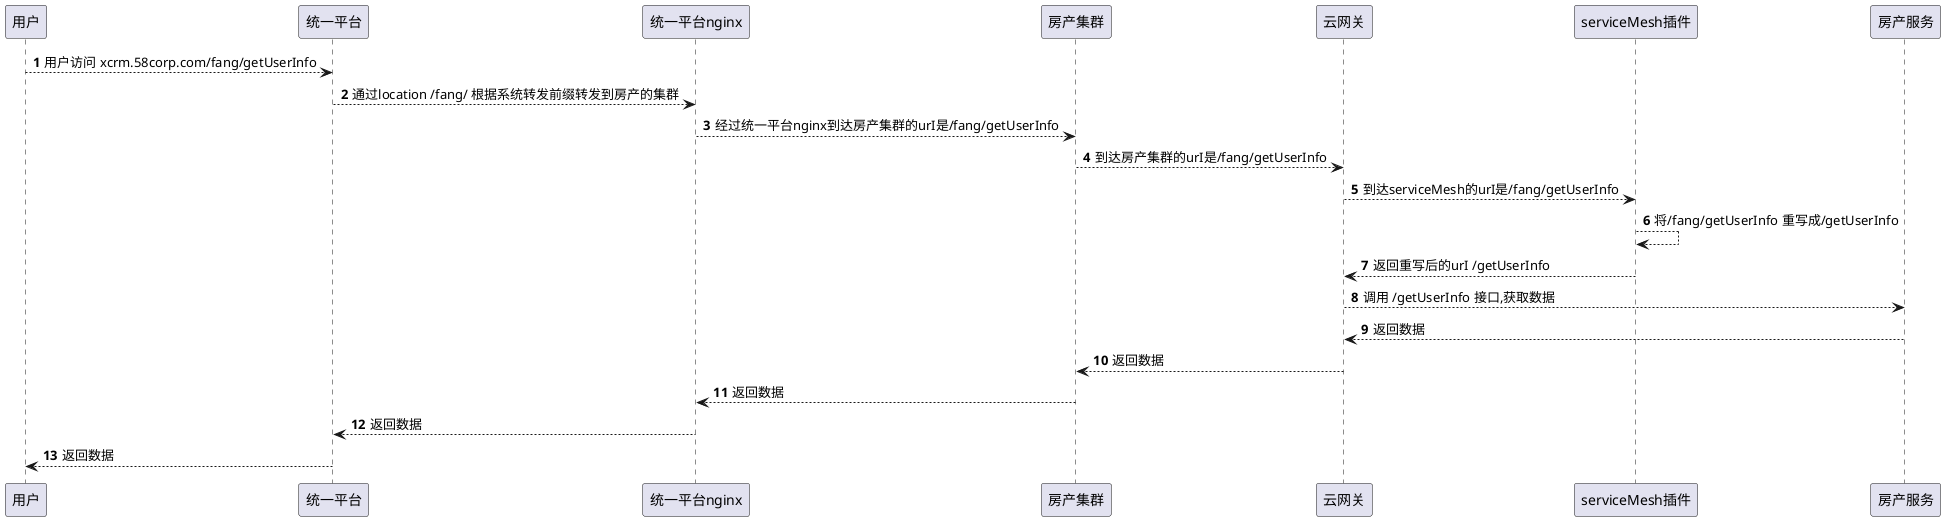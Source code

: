 @startuml
'https://plantuml.com/sequence-diagram

autonumber

用户 --> 统一平台 : 用户访问 xcrm.58corp.com/fang/getUserInfo
统一平台 --> 统一平台nginx : 通过location /fang/ 根据系统转发前缀转发到房产的集群
统一平台nginx --> 房产集群 : 经过统一平台nginx到达房产集群的urI是/fang/getUserInfo
房产集群 --> 云网关 : 到达房产集群的urI是/fang/getUserInfo
云网关 --> serviceMesh插件 :  到达serviceMesh的urI是/fang/getUserInfo
serviceMesh插件 --> serviceMesh插件 : 将/fang/getUserInfo 重写成/getUserInfo
serviceMesh插件 -->云网关 : 返回重写后的urI /getUserInfo
云网关 --> 房产服务 : 调用 /getUserInfo 接口,获取数据
房产服务 --> 云网关 : 返回数据
云网关 --> 房产集群 : 返回数据
房产集群 --> 统一平台nginx : 返回数据
统一平台nginx --> 统一平台 : 返回数据
统一平台 --> 用户 : 返回数据
@enduml